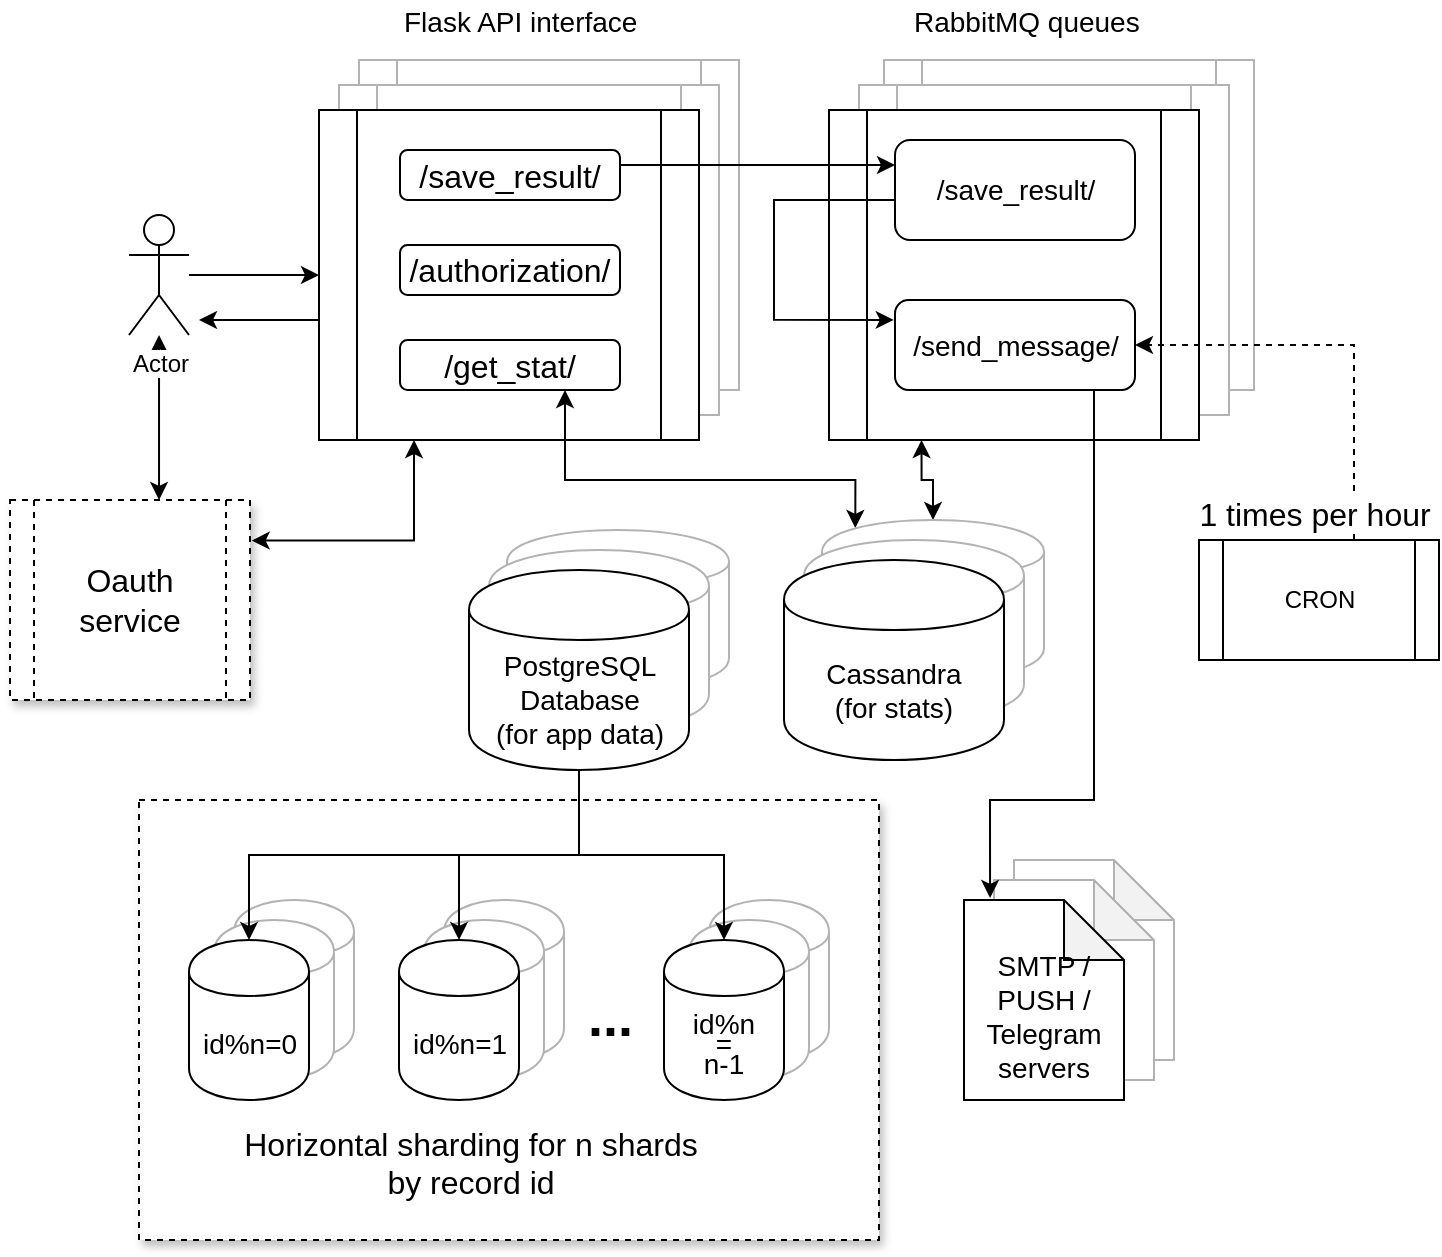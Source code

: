<mxfile version="12.8.5" type="device"><diagram id="fjy6bCgW5PwHrQyUrig5" name="Page-1"><mxGraphModel dx="777" dy="405" grid="1" gridSize="10" guides="1" tooltips="1" connect="1" arrows="1" fold="1" page="1" pageScale="1" pageWidth="850" pageHeight="1100" math="0" shadow="0"><root><mxCell id="0"/><mxCell id="1" parent="0"/><mxCell id="iGfxxJ6BN722JVqGq4Rs-60" value="" style="rounded=0;whiteSpace=wrap;html=1;shadow=1;glass=0;comic=0;strokeColor=#000000;fontSize=27;dashed=1;" parent="1" vertex="1"><mxGeometry x="172.5" y="420" width="370" height="220" as="geometry"/></mxCell><mxCell id="iGfxxJ6BN722JVqGq4Rs-32" value="&lt;div&gt;&lt;br&gt;&lt;/div&gt;&lt;div&gt;SMTP&lt;/div&gt;&lt;div&gt;server&lt;br&gt;&lt;/div&gt;" style="shape=note;whiteSpace=wrap;html=1;backgroundOutline=1;darkOpacity=0.05;rounded=1;glass=0;comic=0;strokeColor=#B3B3B3;fontSize=14;" parent="1" vertex="1"><mxGeometry x="610" y="450" width="80" height="100" as="geometry"/></mxCell><mxCell id="iGfxxJ6BN722JVqGq4Rs-30" value="&lt;div&gt;&lt;br&gt;&lt;/div&gt;&lt;div&gt;SMTP&lt;/div&gt;&lt;div&gt;server&lt;br&gt;&lt;/div&gt;" style="shape=note;whiteSpace=wrap;html=1;backgroundOutline=1;darkOpacity=0.05;rounded=1;glass=0;comic=0;strokeColor=#B3B3B3;fontSize=14;" parent="1" vertex="1"><mxGeometry x="600" y="460" width="80" height="100" as="geometry"/></mxCell><mxCell id="iGfxxJ6BN722JVqGq4Rs-20" value="" style="shape=process;whiteSpace=wrap;html=1;backgroundOutline=1;strokeColor=#B3B3B3;" parent="1" vertex="1"><mxGeometry x="282.5" y="50" width="190" height="165" as="geometry"/></mxCell><mxCell id="iGfxxJ6BN722JVqGq4Rs-19" value="" style="shape=process;whiteSpace=wrap;html=1;backgroundOutline=1;strokeColor=#B3B3B3;" parent="1" vertex="1"><mxGeometry x="272.5" y="62.5" width="190" height="165" as="geometry"/></mxCell><mxCell id="iGfxxJ6BN722JVqGq4Rs-18" value="" style="shape=process;whiteSpace=wrap;html=1;backgroundOutline=1;labelBorderColor=none;comic=0;glass=0;rounded=0;container=0;strokeColor=#B3B3B3;" parent="1" vertex="1"><mxGeometry x="545" y="50" width="185" height="165" as="geometry"/></mxCell><mxCell id="iGfxxJ6BN722JVqGq4Rs-17" value="" style="shape=process;whiteSpace=wrap;html=1;backgroundOutline=1;labelBorderColor=none;comic=0;glass=0;rounded=0;container=0;strokeColor=#B3B3B3;" parent="1" vertex="1"><mxGeometry x="532.5" y="62.5" width="185" height="165" as="geometry"/></mxCell><mxCell id="iGfxxJ6BN722JVqGq4Rs-33" style="edgeStyle=orthogonalEdgeStyle;rounded=0;orthogonalLoop=1;jettySize=auto;html=1;exitX=0;exitY=0.75;exitDx=0;exitDy=0;fontSize=14;" parent="1" source="iGfxxJ6BN722JVqGq4Rs-1" edge="1"><mxGeometry relative="1" as="geometry"><mxPoint x="202.5" y="180" as="targetPoint"/><Array as="points"><mxPoint x="262.5" y="180"/></Array></mxGeometry></mxCell><mxCell id="iGfxxJ6BN722JVqGq4Rs-38" style="edgeStyle=orthogonalEdgeStyle;rounded=0;orthogonalLoop=1;jettySize=auto;html=1;exitX=0.5;exitY=1;exitDx=0;exitDy=0;entryX=0.5;entryY=1;entryDx=0;entryDy=0;fontSize=14;" parent="1" source="iGfxxJ6BN722JVqGq4Rs-1" target="iGfxxJ6BN722JVqGq4Rs-4" edge="1"><mxGeometry relative="1" as="geometry"/></mxCell><mxCell id="iGfxxJ6BN722JVqGq4Rs-65" style="edgeStyle=orthogonalEdgeStyle;rounded=0;orthogonalLoop=1;jettySize=auto;html=1;exitX=0.25;exitY=1;exitDx=0;exitDy=0;entryX=1.007;entryY=0.203;entryDx=0;entryDy=0;fontSize=16;entryPerimeter=0;startArrow=classic;startFill=1;" parent="1" source="iGfxxJ6BN722JVqGq4Rs-1" target="iGfxxJ6BN722JVqGq4Rs-62" edge="1"><mxGeometry relative="1" as="geometry"><Array as="points"><mxPoint x="310" y="290"/></Array></mxGeometry></mxCell><mxCell id="iGfxxJ6BN722JVqGq4Rs-1" value="" style="shape=process;whiteSpace=wrap;html=1;backgroundOutline=1;" parent="1" vertex="1"><mxGeometry x="262.5" y="75" width="190" height="165" as="geometry"/></mxCell><mxCell id="xvBp3TSSx2gfADT6WUAS-8" style="edgeStyle=orthogonalEdgeStyle;rounded=0;orthogonalLoop=1;jettySize=auto;html=1;exitX=0.25;exitY=1;exitDx=0;exitDy=0;entryX=0.5;entryY=0;entryDx=0;entryDy=0;startArrow=classic;startFill=1;" parent="1" source="iGfxxJ6BN722JVqGq4Rs-5" target="xvBp3TSSx2gfADT6WUAS-1" edge="1"><mxGeometry relative="1" as="geometry"/></mxCell><mxCell id="iGfxxJ6BN722JVqGq4Rs-5" value="" style="shape=process;whiteSpace=wrap;html=1;backgroundOutline=1;labelBorderColor=none;comic=0;glass=0;rounded=0;container=0;" parent="1" vertex="1"><mxGeometry x="517.5" y="75" width="185" height="165" as="geometry"/></mxCell><mxCell id="iGfxxJ6BN722JVqGq4Rs-12" style="edgeStyle=orthogonalEdgeStyle;rounded=0;orthogonalLoop=1;jettySize=auto;html=1;entryX=0;entryY=0.5;entryDx=0;entryDy=0;fontSize=14;" parent="1" source="iGfxxJ6BN722JVqGq4Rs-2" target="iGfxxJ6BN722JVqGq4Rs-1" edge="1"><mxGeometry relative="1" as="geometry"/></mxCell><mxCell id="iGfxxJ6BN722JVqGq4Rs-64" style="edgeStyle=orthogonalEdgeStyle;rounded=0;orthogonalLoop=1;jettySize=auto;html=1;entryX=0.621;entryY=0;entryDx=0;entryDy=0;entryPerimeter=0;fontSize=16;startArrow=classic;startFill=1;" parent="1" source="iGfxxJ6BN722JVqGq4Rs-2" target="iGfxxJ6BN722JVqGq4Rs-62" edge="1"><mxGeometry relative="1" as="geometry"/></mxCell><mxCell id="iGfxxJ6BN722JVqGq4Rs-2" value="Actor" style="shape=umlActor;verticalLabelPosition=bottom;labelBackgroundColor=#ffffff;verticalAlign=top;html=1;outlineConnect=0;" parent="1" vertex="1"><mxGeometry x="167.5" y="127.5" width="30" height="60" as="geometry"/></mxCell><mxCell id="iGfxxJ6BN722JVqGq4Rs-11" style="edgeStyle=orthogonalEdgeStyle;rounded=0;orthogonalLoop=1;jettySize=auto;html=1;exitX=1;exitY=0.5;exitDx=0;exitDy=0;fontSize=14;entryX=0;entryY=0.25;entryDx=0;entryDy=0;" parent="1" source="iGfxxJ6BN722JVqGq4Rs-3" target="iGfxxJ6BN722JVqGq4Rs-8" edge="1"><mxGeometry relative="1" as="geometry"><mxPoint x="502.5" y="120" as="targetPoint"/><Array as="points"><mxPoint x="413" y="102"/></Array></mxGeometry></mxCell><mxCell id="iGfxxJ6BN722JVqGq4Rs-3" value="&lt;font style=&quot;font-size: 16px&quot;&gt;/save_result/&lt;/font&gt;" style="rounded=1;whiteSpace=wrap;html=1;" parent="1" vertex="1"><mxGeometry x="303" y="95" width="110" height="25" as="geometry"/></mxCell><mxCell id="xvBp3TSSx2gfADT6WUAS-9" style="edgeStyle=orthogonalEdgeStyle;rounded=0;orthogonalLoop=1;jettySize=auto;html=1;exitX=0.75;exitY=1;exitDx=0;exitDy=0;entryX=0.15;entryY=0.05;entryDx=0;entryDy=0;entryPerimeter=0;startArrow=classic;startFill=1;" parent="1" source="iGfxxJ6BN722JVqGq4Rs-4" target="xvBp3TSSx2gfADT6WUAS-1" edge="1"><mxGeometry relative="1" as="geometry"><Array as="points"><mxPoint x="386" y="260"/><mxPoint x="531" y="260"/></Array></mxGeometry></mxCell><mxCell id="iGfxxJ6BN722JVqGq4Rs-4" value="&lt;font style=&quot;font-size: 16px&quot;&gt;/get_stat/&lt;/font&gt;" style="rounded=1;whiteSpace=wrap;html=1;" parent="1" vertex="1"><mxGeometry x="303" y="190" width="110" height="25" as="geometry"/></mxCell><mxCell id="iGfxxJ6BN722JVqGq4Rs-6" value="Flask API interface" style="text;html=1;resizable=0;points=[];autosize=1;align=left;verticalAlign=top;spacingTop=-4;fontSize=14;" parent="1" vertex="1"><mxGeometry x="302.5" y="20" width="140" height="20" as="geometry"/></mxCell><mxCell id="iGfxxJ6BN722JVqGq4Rs-7" value="RabbitMQ queues" style="text;html=1;resizable=0;points=[];autosize=1;align=left;verticalAlign=top;spacingTop=-4;fontSize=14;" parent="1" vertex="1"><mxGeometry x="557.5" y="20" width="130" height="20" as="geometry"/></mxCell><mxCell id="iGfxxJ6BN722JVqGq4Rs-10" style="edgeStyle=orthogonalEdgeStyle;rounded=0;orthogonalLoop=1;jettySize=auto;html=1;exitX=1;exitY=0.5;exitDx=0;exitDy=0;entryX=-0.005;entryY=0.221;entryDx=0;entryDy=0;fontSize=14;entryPerimeter=0;" parent="1" source="iGfxxJ6BN722JVqGq4Rs-8" target="iGfxxJ6BN722JVqGq4Rs-9" edge="1"><mxGeometry relative="1" as="geometry"><Array as="points"><mxPoint x="670" y="120"/><mxPoint x="490" y="120"/><mxPoint x="490" y="180"/></Array></mxGeometry></mxCell><mxCell id="iGfxxJ6BN722JVqGq4Rs-8" value="/save_result/" style="rounded=1;whiteSpace=wrap;html=1;fontSize=14;" parent="1" vertex="1"><mxGeometry x="550.5" y="90" width="120" height="50" as="geometry"/></mxCell><mxCell id="iGfxxJ6BN722JVqGq4Rs-29" style="edgeStyle=orthogonalEdgeStyle;rounded=0;orthogonalLoop=1;jettySize=auto;html=1;exitX=0.5;exitY=1;exitDx=0;exitDy=0;entryX=0.163;entryY=-0.01;entryDx=0;entryDy=0;entryPerimeter=0;fontSize=14;" parent="1" source="iGfxxJ6BN722JVqGq4Rs-9" target="iGfxxJ6BN722JVqGq4Rs-28" edge="1"><mxGeometry relative="1" as="geometry"><Array as="points"><mxPoint x="650" y="215"/><mxPoint x="650" y="420"/><mxPoint x="598" y="420"/></Array></mxGeometry></mxCell><mxCell id="iGfxxJ6BN722JVqGq4Rs-9" value="/send_message/" style="rounded=1;whiteSpace=wrap;html=1;fontSize=14;" parent="1" vertex="1"><mxGeometry x="550.5" y="170" width="120" height="45" as="geometry"/></mxCell><mxCell id="iGfxxJ6BN722JVqGq4Rs-21" value="" style="shape=cylinder;whiteSpace=wrap;html=1;boundedLbl=1;backgroundOutline=1;rounded=1;glass=0;comic=0;strokeColor=#B3B3B3;fontSize=14;" parent="1" vertex="1"><mxGeometry x="356.5" y="285" width="111" height="80" as="geometry"/></mxCell><mxCell id="iGfxxJ6BN722JVqGq4Rs-22" value="" style="shape=cylinder;whiteSpace=wrap;html=1;boundedLbl=1;backgroundOutline=1;rounded=1;glass=0;comic=0;strokeColor=#B3B3B3;fontSize=14;" parent="1" vertex="1"><mxGeometry x="347.5" y="295" width="110" height="90" as="geometry"/></mxCell><mxCell id="iGfxxJ6BN722JVqGq4Rs-23" value="&lt;div&gt;PostgreSQL&lt;/div&gt;&lt;div&gt;Database&lt;/div&gt;&lt;div&gt;(for app data)&lt;br&gt;&lt;/div&gt;" style="shape=cylinder;whiteSpace=wrap;html=1;boundedLbl=1;backgroundOutline=1;rounded=1;glass=0;comic=0;strokeColor=#000000;fontSize=14;" parent="1" vertex="1"><mxGeometry x="337.5" y="305" width="110" height="100" as="geometry"/></mxCell><mxCell id="iGfxxJ6BN722JVqGq4Rs-28" value="&lt;div&gt;&lt;br&gt;&lt;/div&gt;&lt;div&gt;SMTP / PUSH / Telegram&lt;br&gt;&lt;/div&gt;&lt;div&gt;servers&lt;/div&gt;" style="shape=note;whiteSpace=wrap;html=1;backgroundOutline=1;darkOpacity=0.05;rounded=1;glass=0;comic=0;strokeColor=#000000;fontSize=14;" parent="1" vertex="1"><mxGeometry x="585" y="470" width="80" height="100" as="geometry"/></mxCell><mxCell id="iGfxxJ6BN722JVqGq4Rs-43" value="" style="shape=cylinder;whiteSpace=wrap;html=1;boundedLbl=1;backgroundOutline=1;rounded=1;glass=0;comic=0;strokeColor=#B3B3B3;fontSize=14;" parent="1" vertex="1"><mxGeometry x="220" y="470" width="60" height="80" as="geometry"/></mxCell><mxCell id="iGfxxJ6BN722JVqGq4Rs-44" value="" style="shape=cylinder;whiteSpace=wrap;html=1;boundedLbl=1;backgroundOutline=1;rounded=1;glass=0;comic=0;strokeColor=#B3B3B3;fontSize=14;" parent="1" vertex="1"><mxGeometry x="325" y="470" width="60" height="80" as="geometry"/></mxCell><mxCell id="iGfxxJ6BN722JVqGq4Rs-45" value="" style="shape=cylinder;whiteSpace=wrap;html=1;boundedLbl=1;backgroundOutline=1;rounded=1;glass=0;comic=0;strokeColor=#B3B3B3;fontSize=14;" parent="1" vertex="1"><mxGeometry x="457.5" y="470" width="60" height="80" as="geometry"/></mxCell><mxCell id="iGfxxJ6BN722JVqGq4Rs-46" value="" style="shape=cylinder;whiteSpace=wrap;html=1;boundedLbl=1;backgroundOutline=1;rounded=1;glass=0;comic=0;strokeColor=#B3B3B3;fontSize=14;" parent="1" vertex="1"><mxGeometry x="210" y="480" width="60" height="80" as="geometry"/></mxCell><mxCell id="iGfxxJ6BN722JVqGq4Rs-47" value="" style="shape=cylinder;whiteSpace=wrap;html=1;boundedLbl=1;backgroundOutline=1;rounded=1;glass=0;comic=0;strokeColor=#B3B3B3;fontSize=14;" parent="1" vertex="1"><mxGeometry x="315" y="480" width="60" height="80" as="geometry"/></mxCell><mxCell id="iGfxxJ6BN722JVqGq4Rs-48" value="" style="shape=cylinder;whiteSpace=wrap;html=1;boundedLbl=1;backgroundOutline=1;rounded=1;glass=0;comic=0;strokeColor=#B3B3B3;fontSize=14;" parent="1" vertex="1"><mxGeometry x="447.5" y="480" width="60" height="80" as="geometry"/></mxCell><mxCell id="iGfxxJ6BN722JVqGq4Rs-49" value="id%n=0" style="shape=cylinder;whiteSpace=wrap;html=1;boundedLbl=1;backgroundOutline=1;rounded=1;glass=0;comic=0;strokeColor=#000000;fontSize=14;" parent="1" vertex="1"><mxGeometry x="197.5" y="490" width="60" height="80" as="geometry"/></mxCell><mxCell id="iGfxxJ6BN722JVqGq4Rs-50" value="id%n=1" style="shape=cylinder;whiteSpace=wrap;html=1;boundedLbl=1;backgroundOutline=1;rounded=1;glass=0;comic=0;strokeColor=#000000;fontSize=14;" parent="1" vertex="1"><mxGeometry x="302.5" y="490" width="60" height="80" as="geometry"/></mxCell><mxCell id="iGfxxJ6BN722JVqGq4Rs-51" value="&lt;div&gt;id%n&lt;/div&gt;&lt;div style=&quot;line-height: 20%&quot;&gt;=&lt;/div&gt;&lt;div&gt;n-1&lt;/div&gt;" style="shape=cylinder;whiteSpace=wrap;html=1;boundedLbl=1;backgroundOutline=1;rounded=1;glass=0;comic=0;strokeColor=#000000;fontSize=14;" parent="1" vertex="1"><mxGeometry x="435" y="490" width="60" height="80" as="geometry"/></mxCell><mxCell id="iGfxxJ6BN722JVqGq4Rs-55" value="..." style="text;html=1;resizable=0;points=[];autosize=1;align=left;verticalAlign=top;spacingTop=-4;fontSize=27;fontStyle=1;shadow=1;" parent="1" vertex="1"><mxGeometry x="395" y="510" width="30" height="20" as="geometry"/></mxCell><mxCell id="iGfxxJ6BN722JVqGq4Rs-53" style="edgeStyle=orthogonalEdgeStyle;rounded=0;orthogonalLoop=1;jettySize=auto;html=1;exitX=0.5;exitY=1;exitDx=0;exitDy=0;entryX=0.5;entryY=0;entryDx=0;entryDy=0;fontSize=14;" parent="1" source="iGfxxJ6BN722JVqGq4Rs-23" target="iGfxxJ6BN722JVqGq4Rs-50" edge="1"><mxGeometry relative="1" as="geometry"/></mxCell><mxCell id="iGfxxJ6BN722JVqGq4Rs-52" style="edgeStyle=orthogonalEdgeStyle;rounded=0;orthogonalLoop=1;jettySize=auto;html=1;exitX=0.5;exitY=1;exitDx=0;exitDy=0;entryX=0.5;entryY=0;entryDx=0;entryDy=0;fontSize=14;" parent="1" source="iGfxxJ6BN722JVqGq4Rs-23" target="iGfxxJ6BN722JVqGq4Rs-49" edge="1"><mxGeometry relative="1" as="geometry"/></mxCell><mxCell id="iGfxxJ6BN722JVqGq4Rs-54" style="edgeStyle=orthogonalEdgeStyle;rounded=0;orthogonalLoop=1;jettySize=auto;html=1;exitX=0.5;exitY=1;exitDx=0;exitDy=0;entryX=0.5;entryY=0;entryDx=0;entryDy=0;fontSize=14;" parent="1" source="iGfxxJ6BN722JVqGq4Rs-23" target="iGfxxJ6BN722JVqGq4Rs-51" edge="1"><mxGeometry relative="1" as="geometry"/></mxCell><mxCell id="iGfxxJ6BN722JVqGq4Rs-61" value="&lt;div style=&quot;font-size: 16px&quot; align=&quot;center&quot;&gt;&lt;font style=&quot;font-size: 16px&quot;&gt;Horizontal sharding for n shards&lt;br&gt;&lt;/font&gt;&lt;/div&gt;&lt;div style=&quot;font-size: 16px&quot; align=&quot;center&quot;&gt;&lt;font style=&quot;font-size: 16px&quot;&gt;by record id&lt;/font&gt;&lt;br style=&quot;font-size: 16px&quot;&gt;&lt;/div&gt;" style="text;html=1;resizable=0;points=[];autosize=1;align=center;verticalAlign=top;spacingTop=-4;fontSize=16;" parent="1" vertex="1"><mxGeometry x="217.5" y="580" width="240" height="40" as="geometry"/></mxCell><mxCell id="iGfxxJ6BN722JVqGq4Rs-62" value="&lt;div&gt;Oauth&lt;/div&gt;&lt;div&gt;service&lt;br&gt;&lt;/div&gt;" style="shape=process;whiteSpace=wrap;html=1;backgroundOutline=1;rounded=0;shadow=1;glass=0;dashed=1;comic=0;strokeColor=#000000;fontSize=16;" parent="1" vertex="1"><mxGeometry x="108" y="270" width="120" height="100" as="geometry"/></mxCell><mxCell id="iGfxxJ6BN722JVqGq4Rs-63" value="&lt;font style=&quot;font-size: 16px&quot;&gt;/authorization/&lt;/font&gt;" style="rounded=1;whiteSpace=wrap;html=1;" parent="1" vertex="1"><mxGeometry x="303" y="142.5" width="110" height="25" as="geometry"/></mxCell><mxCell id="xvBp3TSSx2gfADT6WUAS-1" value="" style="shape=cylinder;whiteSpace=wrap;html=1;boundedLbl=1;backgroundOutline=1;rounded=1;glass=0;comic=0;strokeColor=#B3B3B3;fontSize=14;" parent="1" vertex="1"><mxGeometry x="514" y="280" width="111" height="80" as="geometry"/></mxCell><mxCell id="xvBp3TSSx2gfADT6WUAS-2" value="" style="shape=cylinder;whiteSpace=wrap;html=1;boundedLbl=1;backgroundOutline=1;rounded=1;glass=0;comic=0;strokeColor=#B3B3B3;fontSize=14;" parent="1" vertex="1"><mxGeometry x="505" y="290" width="110" height="90" as="geometry"/></mxCell><mxCell id="xvBp3TSSx2gfADT6WUAS-3" value="&lt;div&gt;Cassandra&lt;/div&gt;&lt;div&gt;(for stats)&lt;br&gt;&lt;/div&gt;" style="shape=cylinder;whiteSpace=wrap;html=1;boundedLbl=1;backgroundOutline=1;rounded=1;glass=0;comic=0;strokeColor=#000000;fontSize=14;" parent="1" vertex="1"><mxGeometry x="495" y="300" width="110" height="100" as="geometry"/></mxCell><mxCell id="xvBp3TSSx2gfADT6WUAS-13" value="1 times per hour" style="edgeStyle=orthogonalEdgeStyle;rounded=0;orthogonalLoop=1;jettySize=auto;html=1;exitX=0.5;exitY=0;exitDx=0;exitDy=0;startArrow=none;startFill=0;dashed=1;fontSize=16;entryX=1;entryY=0.5;entryDx=0;entryDy=0;" parent="1" source="xvBp3TSSx2gfADT6WUAS-12" target="iGfxxJ6BN722JVqGq4Rs-9" edge="1"><mxGeometry x="-0.72" y="20" relative="1" as="geometry"><Array as="points"><mxPoint x="780" y="290"/><mxPoint x="780" y="193"/></Array><mxPoint y="1" as="offset"/><mxPoint x="670" y="150" as="targetPoint"/></mxGeometry></mxCell><mxCell id="xvBp3TSSx2gfADT6WUAS-12" value="&lt;div&gt;CRON&lt;/div&gt;" style="shape=process;whiteSpace=wrap;html=1;backgroundOutline=1;" parent="1" vertex="1"><mxGeometry x="702.5" y="290" width="120" height="60" as="geometry"/></mxCell></root></mxGraphModel></diagram></mxfile>